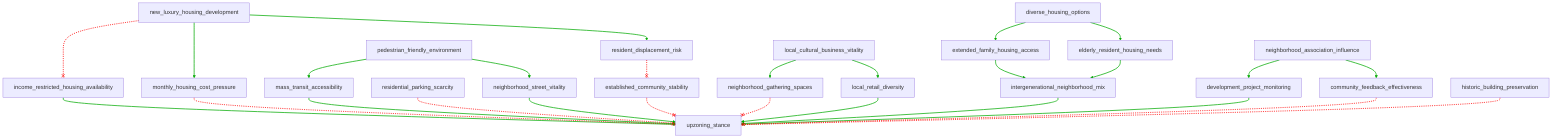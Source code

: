 flowchart TD
    n1[new_luxury_housing_development]
    n5[local_cultural_business_vitality]
    n6[pedestrian_friendly_environment]
    n8[residential_parking_scarcity]
    n13[diverse_housing_options]
    n17[neighborhood_association_influence]
    n20[historic_building_preservation]
    n2[income_restricted_housing_availability]
    n3[monthly_housing_cost_pressure]
    n4[resident_displacement_risk]
    n11[neighborhood_gathering_spaces]
    n12[local_retail_diversity]
    n7[mass_transit_accessibility]
    n9[neighborhood_street_vitality]
    n14[extended_family_housing_access]
    n15[elderly_resident_housing_needs]
    n18[development_project_monitoring]
    n19[community_feedback_effectiveness]
    n10[established_community_stability]
    n16[intergenerational_neighborhood_mix]
    n21[upzoning_stance]
    n1 --x n2
    n1 --> n3
    n1 --> n4
    n2 --> n21
    n3 --x n21
    n4 --x n10
    n5 --> n11
    n5 --> n12
    n6 --> n7
    n6 --> n9
    n7 --> n21
    n8 --x n21
    n9 --> n21
    n10 --x n21
    n11 --x n21
    n12 --> n21
    n13 --> n14
    n13 --> n15
    n14 --> n16
    n15 --> n16
    n16 --> n21
    n17 --> n18
    n17 --> n19
    n18 --> n21
    n19 --x n21
    n20 --x n21
    linkStyle 0 stroke:#FF0000,stroke-dasharray:3,stroke-width:2px
    linkStyle 1 stroke:#00AA00,stroke-width:2px
    linkStyle 2 stroke:#00AA00,stroke-width:2px
    linkStyle 3 stroke:#00AA00,stroke-width:2px
    linkStyle 4 stroke:#FF0000,stroke-dasharray:3,stroke-width:2px
    linkStyle 5 stroke:#FF0000,stroke-dasharray:3,stroke-width:2px
    linkStyle 6 stroke:#00AA00,stroke-width:2px
    linkStyle 7 stroke:#00AA00,stroke-width:2px
    linkStyle 8 stroke:#00AA00,stroke-width:2px
    linkStyle 9 stroke:#00AA00,stroke-width:2px
    linkStyle 10 stroke:#00AA00,stroke-width:2px
    linkStyle 11 stroke:#FF0000,stroke-dasharray:3,stroke-width:2px
    linkStyle 12 stroke:#00AA00,stroke-width:2px
    linkStyle 13 stroke:#FF0000,stroke-dasharray:3,stroke-width:2px
    linkStyle 14 stroke:#FF0000,stroke-dasharray:3,stroke-width:2px
    linkStyle 15 stroke:#00AA00,stroke-width:2px
    linkStyle 16 stroke:#00AA00,stroke-width:2px
    linkStyle 17 stroke:#00AA00,stroke-width:2px
    linkStyle 18 stroke:#00AA00,stroke-width:2px
    linkStyle 19 stroke:#00AA00,stroke-width:2px
    linkStyle 20 stroke:#00AA00,stroke-width:2px
    linkStyle 21 stroke:#00AA00,stroke-width:2px
    linkStyle 22 stroke:#00AA00,stroke-width:2px
    linkStyle 23 stroke:#00AA00,stroke-width:2px
    linkStyle 24 stroke:#FF0000,stroke-dasharray:3,stroke-width:2px
    linkStyle 25 stroke:#FF0000,stroke-dasharray:3,stroke-width:2px